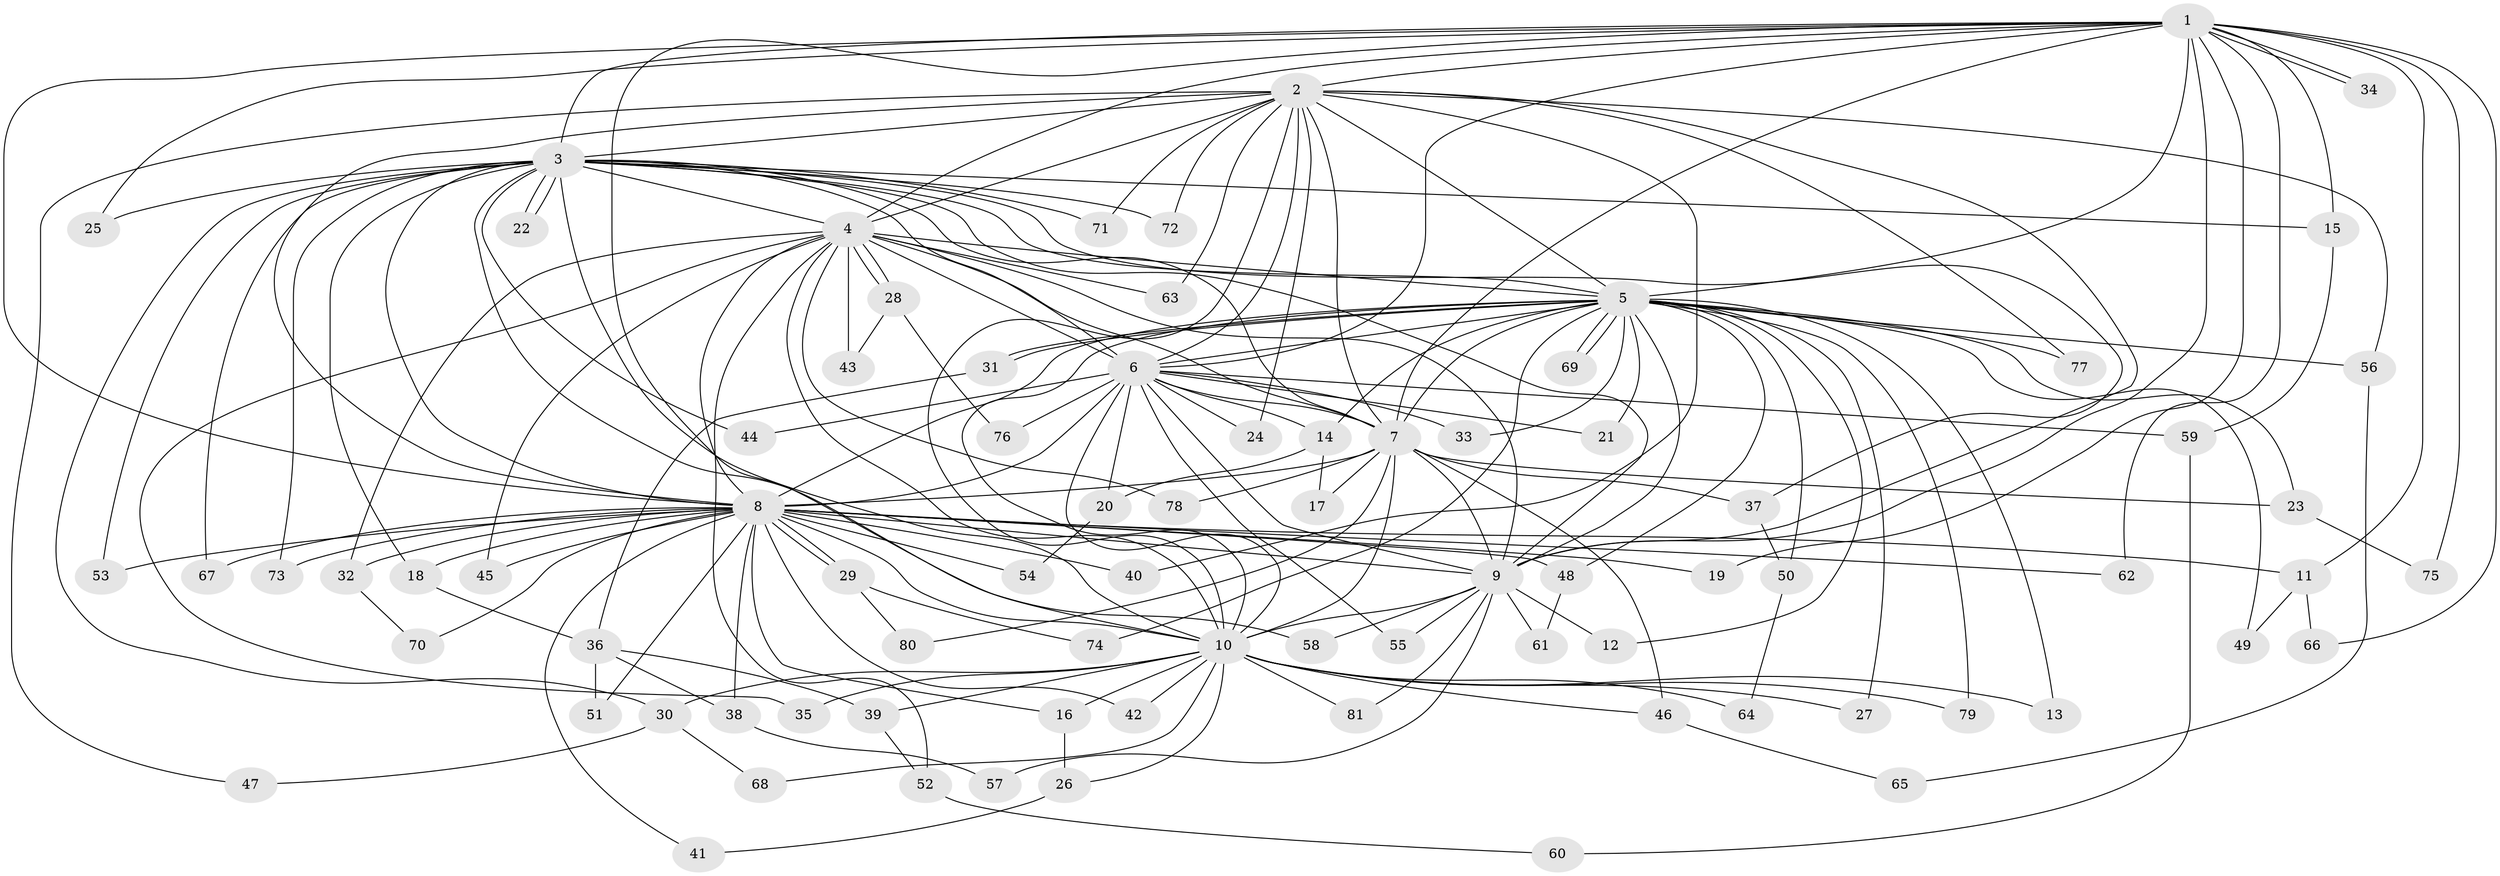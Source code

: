 // coarse degree distribution, {11: 0.017543859649122806, 23: 0.017543859649122806, 2: 0.45614035087719296, 4: 0.08771929824561403, 25: 0.017543859649122806, 3: 0.21052631578947367, 5: 0.017543859649122806, 17: 0.017543859649122806, 21: 0.03508771929824561, 1: 0.05263157894736842, 16: 0.017543859649122806, 14: 0.05263157894736842}
// Generated by graph-tools (version 1.1) at 2025/36/03/04/25 23:36:17]
// undirected, 81 vertices, 187 edges
graph export_dot {
  node [color=gray90,style=filled];
  1;
  2;
  3;
  4;
  5;
  6;
  7;
  8;
  9;
  10;
  11;
  12;
  13;
  14;
  15;
  16;
  17;
  18;
  19;
  20;
  21;
  22;
  23;
  24;
  25;
  26;
  27;
  28;
  29;
  30;
  31;
  32;
  33;
  34;
  35;
  36;
  37;
  38;
  39;
  40;
  41;
  42;
  43;
  44;
  45;
  46;
  47;
  48;
  49;
  50;
  51;
  52;
  53;
  54;
  55;
  56;
  57;
  58;
  59;
  60;
  61;
  62;
  63;
  64;
  65;
  66;
  67;
  68;
  69;
  70;
  71;
  72;
  73;
  74;
  75;
  76;
  77;
  78;
  79;
  80;
  81;
  1 -- 2;
  1 -- 3;
  1 -- 4;
  1 -- 5;
  1 -- 6;
  1 -- 7;
  1 -- 8;
  1 -- 9;
  1 -- 10;
  1 -- 11;
  1 -- 15;
  1 -- 19;
  1 -- 25;
  1 -- 34;
  1 -- 34;
  1 -- 62;
  1 -- 66;
  1 -- 75;
  2 -- 3;
  2 -- 4;
  2 -- 5;
  2 -- 6;
  2 -- 7;
  2 -- 8;
  2 -- 9;
  2 -- 10;
  2 -- 24;
  2 -- 40;
  2 -- 47;
  2 -- 56;
  2 -- 63;
  2 -- 71;
  2 -- 72;
  2 -- 77;
  3 -- 4;
  3 -- 5;
  3 -- 6;
  3 -- 7;
  3 -- 8;
  3 -- 9;
  3 -- 10;
  3 -- 15;
  3 -- 18;
  3 -- 22;
  3 -- 22;
  3 -- 25;
  3 -- 30;
  3 -- 37;
  3 -- 44;
  3 -- 53;
  3 -- 58;
  3 -- 67;
  3 -- 71;
  3 -- 72;
  3 -- 73;
  4 -- 5;
  4 -- 6;
  4 -- 7;
  4 -- 8;
  4 -- 9;
  4 -- 10;
  4 -- 28;
  4 -- 28;
  4 -- 32;
  4 -- 35;
  4 -- 43;
  4 -- 45;
  4 -- 52;
  4 -- 63;
  4 -- 78;
  5 -- 6;
  5 -- 7;
  5 -- 8;
  5 -- 9;
  5 -- 10;
  5 -- 12;
  5 -- 13;
  5 -- 14;
  5 -- 21;
  5 -- 23;
  5 -- 27;
  5 -- 31;
  5 -- 31;
  5 -- 33;
  5 -- 48;
  5 -- 49;
  5 -- 50;
  5 -- 56;
  5 -- 69;
  5 -- 69;
  5 -- 74;
  5 -- 77;
  5 -- 79;
  6 -- 7;
  6 -- 8;
  6 -- 9;
  6 -- 10;
  6 -- 14;
  6 -- 20;
  6 -- 21;
  6 -- 24;
  6 -- 33;
  6 -- 44;
  6 -- 55;
  6 -- 59;
  6 -- 76;
  7 -- 8;
  7 -- 9;
  7 -- 10;
  7 -- 17;
  7 -- 23;
  7 -- 37;
  7 -- 46;
  7 -- 78;
  7 -- 80;
  8 -- 9;
  8 -- 10;
  8 -- 11;
  8 -- 16;
  8 -- 18;
  8 -- 19;
  8 -- 29;
  8 -- 29;
  8 -- 32;
  8 -- 38;
  8 -- 40;
  8 -- 41;
  8 -- 42;
  8 -- 45;
  8 -- 48;
  8 -- 51;
  8 -- 53;
  8 -- 54;
  8 -- 62;
  8 -- 67;
  8 -- 70;
  8 -- 73;
  9 -- 10;
  9 -- 12;
  9 -- 55;
  9 -- 57;
  9 -- 58;
  9 -- 61;
  9 -- 81;
  10 -- 13;
  10 -- 16;
  10 -- 26;
  10 -- 27;
  10 -- 30;
  10 -- 35;
  10 -- 39;
  10 -- 42;
  10 -- 46;
  10 -- 64;
  10 -- 68;
  10 -- 79;
  10 -- 81;
  11 -- 49;
  11 -- 66;
  14 -- 17;
  14 -- 20;
  15 -- 59;
  16 -- 26;
  18 -- 36;
  20 -- 54;
  23 -- 75;
  26 -- 41;
  28 -- 43;
  28 -- 76;
  29 -- 74;
  29 -- 80;
  30 -- 47;
  30 -- 68;
  31 -- 36;
  32 -- 70;
  36 -- 38;
  36 -- 39;
  36 -- 51;
  37 -- 50;
  38 -- 57;
  39 -- 52;
  46 -- 65;
  48 -- 61;
  50 -- 64;
  52 -- 60;
  56 -- 65;
  59 -- 60;
}
